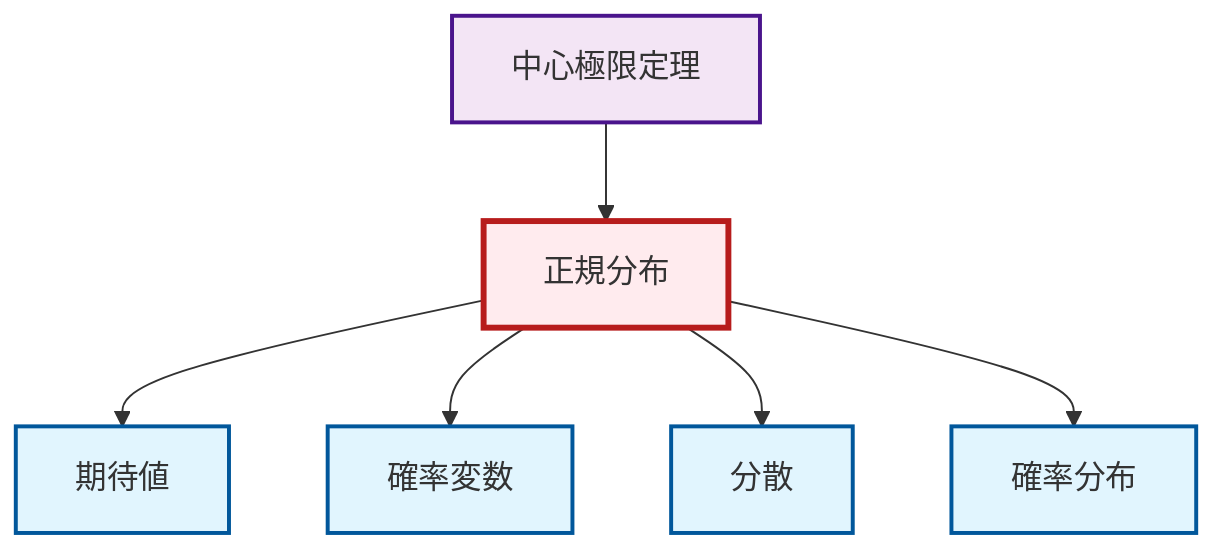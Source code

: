 graph TD
    classDef definition fill:#e1f5fe,stroke:#01579b,stroke-width:2px
    classDef theorem fill:#f3e5f5,stroke:#4a148c,stroke-width:2px
    classDef axiom fill:#fff3e0,stroke:#e65100,stroke-width:2px
    classDef example fill:#e8f5e9,stroke:#1b5e20,stroke-width:2px
    classDef current fill:#ffebee,stroke:#b71c1c,stroke-width:3px
    def-probability-distribution["確率分布"]:::definition
    def-expectation["期待値"]:::definition
    def-normal-distribution["正規分布"]:::definition
    thm-central-limit["中心極限定理"]:::theorem
    def-random-variable["確率変数"]:::definition
    def-variance["分散"]:::definition
    def-normal-distribution --> def-expectation
    def-normal-distribution --> def-random-variable
    def-normal-distribution --> def-variance
    def-normal-distribution --> def-probability-distribution
    thm-central-limit --> def-normal-distribution
    class def-normal-distribution current